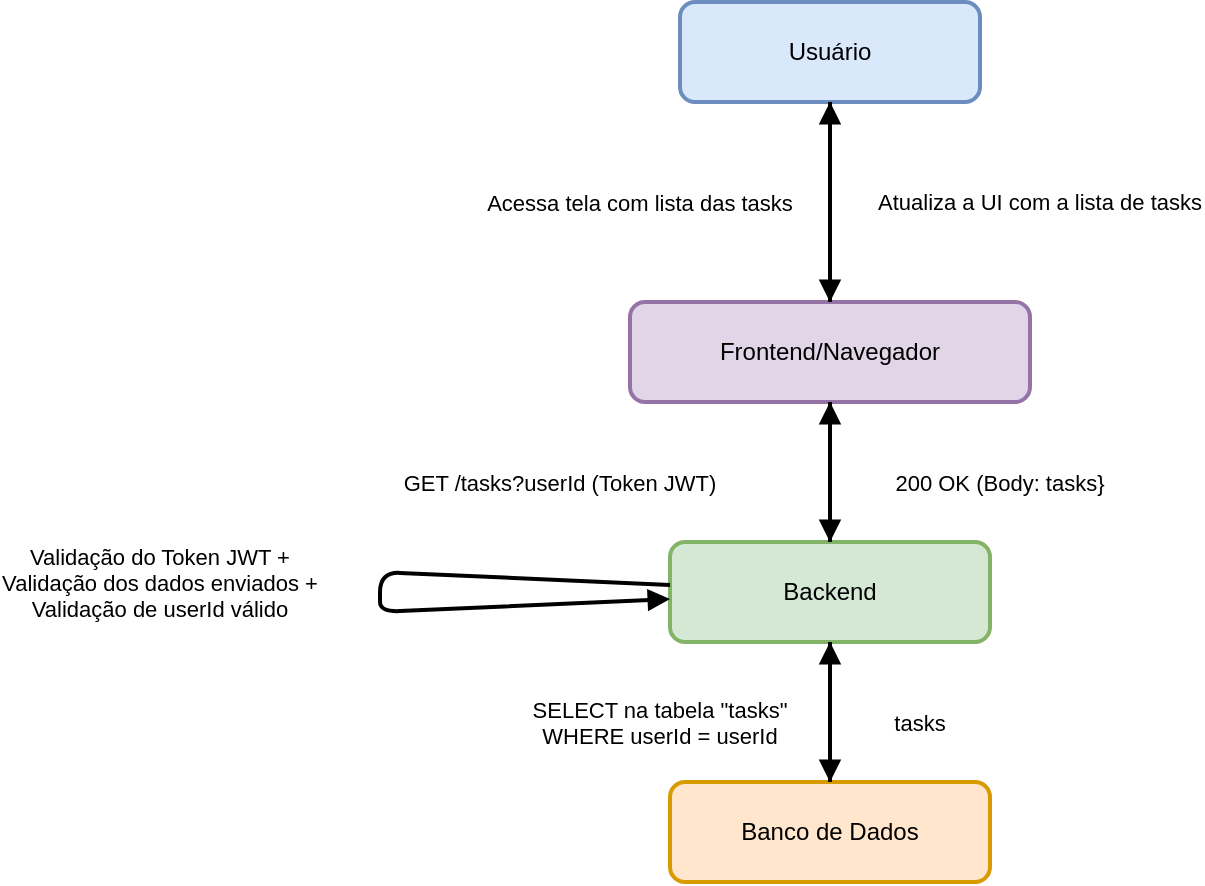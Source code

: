 <mxfile>
    <diagram name="ERD Essencial — N:N (Usuários ↔ Grupos via junção)" id="cPOKqXPRDHMzoA-mC0_p">
        <mxGraphModel dx="1386" dy="569" grid="1" gridSize="10" guides="1" tooltips="1" connect="1" arrows="1" fold="1" page="1" pageScale="1" pageWidth="827" pageHeight="1169" math="0" shadow="0">
            <root>
                <mxCell id="0"/>
                <mxCell id="1" parent="0"/>
                <mxCell id="8K_EmymfjktEMwSY1nLG-1" value="Usuário" style="rounded=1;whiteSpace=wrap;html=1;strokeWidth=2;fillColor=#dae8fc;strokeColor=#6c8ebf;" parent="1" vertex="1">
                    <mxGeometry x="170" y="190" width="150" height="50" as="geometry"/>
                </mxCell>
                <mxCell id="8K_EmymfjktEMwSY1nLG-2" value="Frontend/Navegador" style="rounded=1;whiteSpace=wrap;html=1;strokeWidth=2;fillColor=#e1d5e7;strokeColor=#9673a6;" parent="1" vertex="1">
                    <mxGeometry x="145" y="340" width="200" height="50" as="geometry"/>
                </mxCell>
                <mxCell id="8K_EmymfjktEMwSY1nLG-3" value="Backend" style="rounded=1;whiteSpace=wrap;html=1;strokeWidth=2;fillColor=#d5e8d4;strokeColor=#82b366;" parent="1" vertex="1">
                    <mxGeometry x="165" y="460" width="160" height="50" as="geometry"/>
                </mxCell>
                <mxCell id="8K_EmymfjktEMwSY1nLG-4" value="Banco de Dados" style="rounded=1;whiteSpace=wrap;html=1;strokeWidth=2;fillColor=#ffe6cc;strokeColor=#d79b00;" parent="1" vertex="1">
                    <mxGeometry x="165" y="580" width="160" height="50" as="geometry"/>
                </mxCell>
                <mxCell id="8K_EmymfjktEMwSY1nLG-5" value="Acessa tela com lista das tasks" style="endArrow=block;endFill=1;strokeWidth=2;" parent="1" source="8K_EmymfjktEMwSY1nLG-1" target="8K_EmymfjktEMwSY1nLG-2" edge="1">
                    <mxGeometry y="-95" relative="1" as="geometry">
                        <mxPoint x="310" y="280" as="targetPoint"/>
                        <mxPoint as="offset"/>
                    </mxGeometry>
                </mxCell>
                <mxCell id="8K_EmymfjktEMwSY1nLG-6" value="GET /tasks?userId (Token JWT)" style="endArrow=block;endFill=1;strokeWidth=2;" parent="1" source="8K_EmymfjktEMwSY1nLG-2" target="8K_EmymfjktEMwSY1nLG-3" edge="1">
                    <mxGeometry x="0.143" y="-135" relative="1" as="geometry">
                        <mxPoint x="310" y="330" as="targetPoint"/>
                        <mxPoint as="offset"/>
                    </mxGeometry>
                </mxCell>
                <mxCell id="8K_EmymfjktEMwSY1nLG-7" value="Validação do Token JWT +&#xa;Validação dos dados enviados +&#xa;Validação de userId válido" style="endArrow=block;endFill=1;strokeWidth=2;" parent="1" source="8K_EmymfjktEMwSY1nLG-3" target="8K_EmymfjktEMwSY1nLG-3" edge="1">
                    <mxGeometry x="-0.032" y="-110" relative="1" as="geometry">
                        <mxPoint x="310" y="380" as="targetPoint"/>
                        <Array as="points">
                            <mxPoint x="20" y="490"/>
                        </Array>
                        <mxPoint as="offset"/>
                    </mxGeometry>
                </mxCell>
                <mxCell id="8K_EmymfjktEMwSY1nLG-8" value="SELECT na tabela &quot;tasks&quot;&#xa;WHERE userId = userId" style="endArrow=block;endFill=1;strokeWidth=2;" parent="1" source="8K_EmymfjktEMwSY1nLG-3" target="8K_EmymfjktEMwSY1nLG-4" edge="1">
                    <mxGeometry x="0.143" y="-85" relative="1" as="geometry">
                        <mxPoint x="310" y="430" as="targetPoint"/>
                        <mxPoint as="offset"/>
                    </mxGeometry>
                </mxCell>
                <mxCell id="8K_EmymfjktEMwSY1nLG-9" value="tasks" style="endArrow=block;endFill=1;strokeWidth=2;" parent="1" source="8K_EmymfjktEMwSY1nLG-4" target="8K_EmymfjktEMwSY1nLG-3" edge="1">
                    <mxGeometry x="-0.143" y="-45" relative="1" as="geometry">
                        <mxPoint x="310" y="480" as="targetPoint"/>
                        <mxPoint as="offset"/>
                    </mxGeometry>
                </mxCell>
                <mxCell id="8K_EmymfjktEMwSY1nLG-10" value="200 OK (Body: tasks}" style="endArrow=block;endFill=1;strokeWidth=2;" parent="1" source="8K_EmymfjktEMwSY1nLG-3" target="8K_EmymfjktEMwSY1nLG-2" edge="1">
                    <mxGeometry x="-0.143" y="-85" relative="1" as="geometry">
                        <mxPoint x="310" y="530" as="targetPoint"/>
                        <mxPoint as="offset"/>
                    </mxGeometry>
                </mxCell>
                <mxCell id="8K_EmymfjktEMwSY1nLG-11" value="Atualiza a UI com a lista de tasks" style="endArrow=block;endFill=1;strokeWidth=2;" parent="1" source="8K_EmymfjktEMwSY1nLG-2" target="8K_EmymfjktEMwSY1nLG-1" edge="1">
                    <mxGeometry x="0.007" y="-105" relative="1" as="geometry">
                        <mxPoint x="310" y="580" as="targetPoint"/>
                        <mxPoint as="offset"/>
                    </mxGeometry>
                </mxCell>
            </root>
        </mxGraphModel>
    </diagram>
</mxfile>